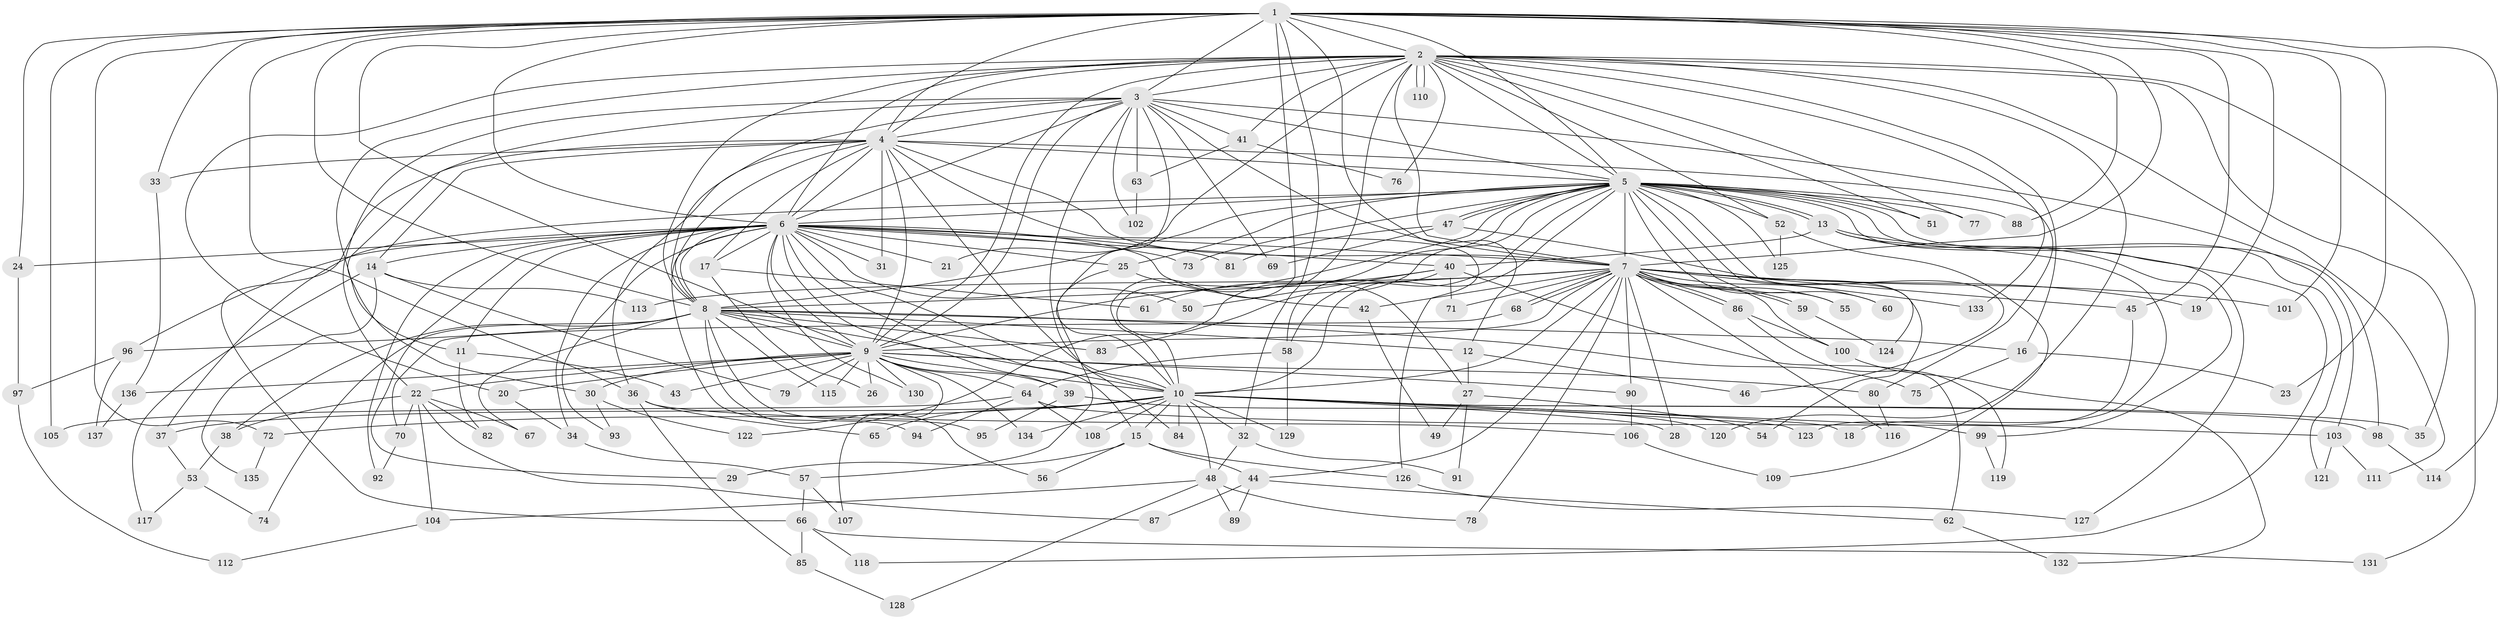 // Generated by graph-tools (version 1.1) at 2025/25/03/09/25 03:25:41]
// undirected, 137 vertices, 299 edges
graph export_dot {
graph [start="1"]
  node [color=gray90,style=filled];
  1;
  2;
  3;
  4;
  5;
  6;
  7;
  8;
  9;
  10;
  11;
  12;
  13;
  14;
  15;
  16;
  17;
  18;
  19;
  20;
  21;
  22;
  23;
  24;
  25;
  26;
  27;
  28;
  29;
  30;
  31;
  32;
  33;
  34;
  35;
  36;
  37;
  38;
  39;
  40;
  41;
  42;
  43;
  44;
  45;
  46;
  47;
  48;
  49;
  50;
  51;
  52;
  53;
  54;
  55;
  56;
  57;
  58;
  59;
  60;
  61;
  62;
  63;
  64;
  65;
  66;
  67;
  68;
  69;
  70;
  71;
  72;
  73;
  74;
  75;
  76;
  77;
  78;
  79;
  80;
  81;
  82;
  83;
  84;
  85;
  86;
  87;
  88;
  89;
  90;
  91;
  92;
  93;
  94;
  95;
  96;
  97;
  98;
  99;
  100;
  101;
  102;
  103;
  104;
  105;
  106;
  107;
  108;
  109;
  110;
  111;
  112;
  113;
  114;
  115;
  116;
  117;
  118;
  119;
  120;
  121;
  122;
  123;
  124;
  125;
  126;
  127;
  128;
  129;
  130;
  131;
  132;
  133;
  134;
  135;
  136;
  137;
  1 -- 2;
  1 -- 3;
  1 -- 4;
  1 -- 5;
  1 -- 6;
  1 -- 7;
  1 -- 8;
  1 -- 9;
  1 -- 10;
  1 -- 12;
  1 -- 19;
  1 -- 23;
  1 -- 24;
  1 -- 32;
  1 -- 33;
  1 -- 36;
  1 -- 45;
  1 -- 72;
  1 -- 88;
  1 -- 101;
  1 -- 105;
  1 -- 114;
  2 -- 3;
  2 -- 4;
  2 -- 5;
  2 -- 6;
  2 -- 7;
  2 -- 8;
  2 -- 9;
  2 -- 10;
  2 -- 11;
  2 -- 16;
  2 -- 20;
  2 -- 21;
  2 -- 35;
  2 -- 41;
  2 -- 51;
  2 -- 52;
  2 -- 76;
  2 -- 77;
  2 -- 110;
  2 -- 110;
  2 -- 111;
  2 -- 120;
  2 -- 131;
  2 -- 133;
  3 -- 4;
  3 -- 5;
  3 -- 6;
  3 -- 7;
  3 -- 8;
  3 -- 9;
  3 -- 10;
  3 -- 22;
  3 -- 30;
  3 -- 41;
  3 -- 63;
  3 -- 69;
  3 -- 84;
  3 -- 102;
  3 -- 103;
  4 -- 5;
  4 -- 6;
  4 -- 7;
  4 -- 8;
  4 -- 9;
  4 -- 10;
  4 -- 14;
  4 -- 17;
  4 -- 31;
  4 -- 33;
  4 -- 36;
  4 -- 66;
  4 -- 80;
  4 -- 126;
  5 -- 6;
  5 -- 7;
  5 -- 8;
  5 -- 9;
  5 -- 10;
  5 -- 13;
  5 -- 13;
  5 -- 25;
  5 -- 37;
  5 -- 46;
  5 -- 47;
  5 -- 47;
  5 -- 51;
  5 -- 52;
  5 -- 55;
  5 -- 58;
  5 -- 60;
  5 -- 73;
  5 -- 77;
  5 -- 83;
  5 -- 88;
  5 -- 98;
  5 -- 121;
  5 -- 122;
  5 -- 124;
  5 -- 125;
  5 -- 127;
  6 -- 7;
  6 -- 8;
  6 -- 9;
  6 -- 10;
  6 -- 11;
  6 -- 14;
  6 -- 15;
  6 -- 17;
  6 -- 21;
  6 -- 24;
  6 -- 25;
  6 -- 27;
  6 -- 29;
  6 -- 31;
  6 -- 34;
  6 -- 39;
  6 -- 40;
  6 -- 50;
  6 -- 73;
  6 -- 81;
  6 -- 92;
  6 -- 93;
  6 -- 94;
  6 -- 96;
  6 -- 130;
  7 -- 8;
  7 -- 9;
  7 -- 10;
  7 -- 19;
  7 -- 28;
  7 -- 42;
  7 -- 44;
  7 -- 45;
  7 -- 55;
  7 -- 59;
  7 -- 59;
  7 -- 60;
  7 -- 68;
  7 -- 68;
  7 -- 71;
  7 -- 78;
  7 -- 86;
  7 -- 86;
  7 -- 90;
  7 -- 100;
  7 -- 101;
  7 -- 113;
  7 -- 116;
  7 -- 133;
  8 -- 9;
  8 -- 10;
  8 -- 12;
  8 -- 16;
  8 -- 38;
  8 -- 56;
  8 -- 67;
  8 -- 74;
  8 -- 75;
  8 -- 83;
  8 -- 95;
  8 -- 96;
  8 -- 115;
  9 -- 10;
  9 -- 20;
  9 -- 22;
  9 -- 26;
  9 -- 30;
  9 -- 39;
  9 -- 43;
  9 -- 64;
  9 -- 79;
  9 -- 80;
  9 -- 90;
  9 -- 107;
  9 -- 115;
  9 -- 130;
  9 -- 134;
  9 -- 136;
  10 -- 15;
  10 -- 18;
  10 -- 28;
  10 -- 32;
  10 -- 35;
  10 -- 37;
  10 -- 48;
  10 -- 65;
  10 -- 72;
  10 -- 84;
  10 -- 98;
  10 -- 99;
  10 -- 108;
  10 -- 123;
  10 -- 129;
  10 -- 134;
  11 -- 43;
  11 -- 82;
  12 -- 27;
  12 -- 46;
  13 -- 18;
  13 -- 40;
  13 -- 99;
  13 -- 118;
  14 -- 79;
  14 -- 113;
  14 -- 117;
  14 -- 135;
  15 -- 29;
  15 -- 44;
  15 -- 56;
  15 -- 126;
  16 -- 23;
  16 -- 75;
  17 -- 26;
  17 -- 61;
  20 -- 34;
  22 -- 38;
  22 -- 67;
  22 -- 70;
  22 -- 82;
  22 -- 87;
  22 -- 104;
  24 -- 97;
  25 -- 42;
  25 -- 57;
  27 -- 49;
  27 -- 54;
  27 -- 91;
  30 -- 93;
  30 -- 122;
  32 -- 48;
  32 -- 91;
  33 -- 136;
  34 -- 57;
  36 -- 65;
  36 -- 85;
  36 -- 106;
  37 -- 53;
  38 -- 53;
  39 -- 95;
  39 -- 120;
  40 -- 50;
  40 -- 58;
  40 -- 61;
  40 -- 62;
  40 -- 71;
  41 -- 63;
  41 -- 76;
  42 -- 49;
  44 -- 62;
  44 -- 87;
  44 -- 89;
  45 -- 123;
  47 -- 54;
  47 -- 69;
  47 -- 81;
  48 -- 78;
  48 -- 89;
  48 -- 104;
  48 -- 128;
  52 -- 109;
  52 -- 125;
  53 -- 74;
  53 -- 117;
  57 -- 66;
  57 -- 107;
  58 -- 64;
  58 -- 129;
  59 -- 124;
  62 -- 132;
  63 -- 102;
  64 -- 94;
  64 -- 103;
  64 -- 105;
  64 -- 108;
  66 -- 85;
  66 -- 118;
  66 -- 131;
  68 -- 70;
  70 -- 92;
  72 -- 135;
  80 -- 116;
  85 -- 128;
  86 -- 100;
  86 -- 119;
  90 -- 106;
  96 -- 97;
  96 -- 137;
  97 -- 112;
  98 -- 114;
  99 -- 119;
  100 -- 132;
  103 -- 111;
  103 -- 121;
  104 -- 112;
  106 -- 109;
  126 -- 127;
  136 -- 137;
}
